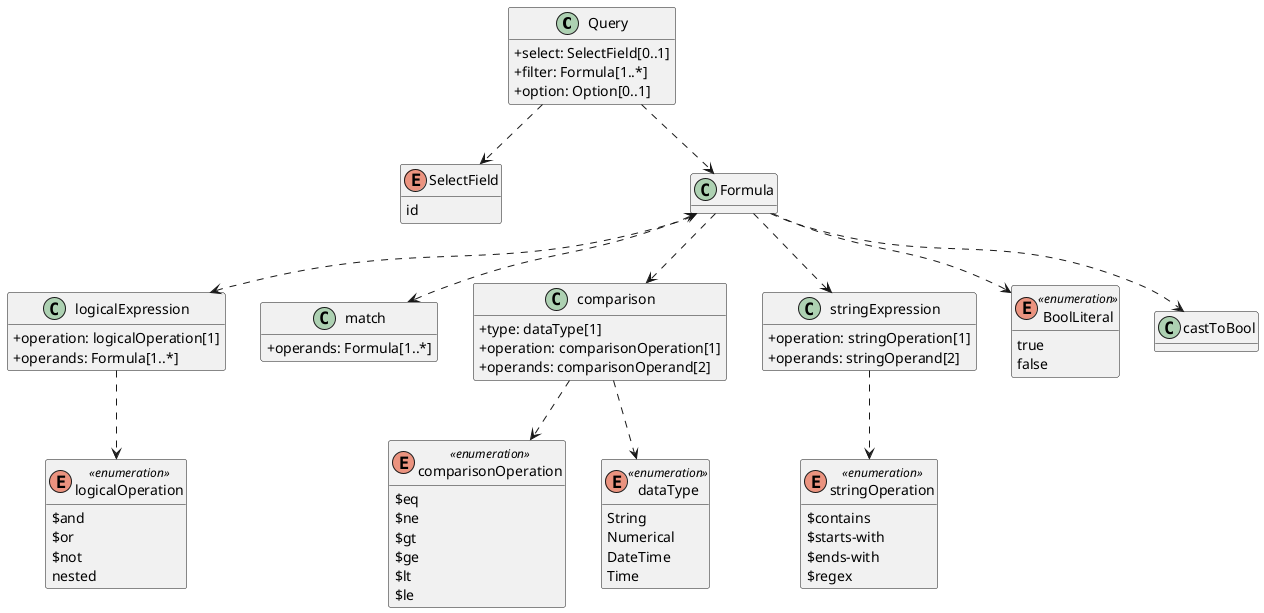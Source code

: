 @startuml
!pragma useIntermediatePackages false
skinparam classAttributeIconSize 0

hide methods 

class Query {
    +select: SelectField[0..1]
    +filter: Formula[1..*]
    +option: Option[0..1]
}
 
Query ..> SelectField
Query ..> Formula

' to better arrange the SelectField
SelectField -r[hidden]- Placeholder1
Placeholder1 -r[hidden]- Formula
hide Placeholder1

' to better arrange the elements
Placeholder2 -l[hidden]- Formula
hide Placeholder2
 
enum SelectField {
     id
}


  class Formula {
  }

  enum logicalOperation <<enumeration>> {
    $and
    $or
    $not
    nested
  }

  class logicalExpression {
    +operation: logicalOperation[1]
    +operands: Formula[1..*]
  }

  class match {
    +operands: Formula[1..*]
  }

  enum comparisonOperation <<enumeration>> {
    $eq
    $ne
    $gt
    $ge
    $lt
    $le
  }
  enum dataType <<enumeration>> {
    String
    Numerical
    DateTime
    Time
  }
  class comparison {
    +type: dataType[1]
    +operation: comparisonOperation[1]
    +operands: comparisonOperand[2]
  }

  enum stringOperation <<enumeration>> {
    $contains
    $starts-with
    $ends-with
    $regex
  }
  class stringExpression {
    +operation: stringOperation[1]
    +operands: stringOperand[2]
  }

  enum BoolLiteral <<enumeration>> {
    true
    false
  }
  class castToBool {}

  Formula <.d.> logicalExpression
  logicalExpression ..> logicalOperation
  stringExpression ..> stringOperation
  Formula ..> comparison
  Formula <..> match
  comparison ..> dataType
  comparison ..> comparisonOperation
  Formula ..> stringExpression
  Formula .d.> castToBool
  Formula .d.> BoolLiteral

'for better arrangements of the classes below Formula
' match .l[hidden]. comparison



@enduml